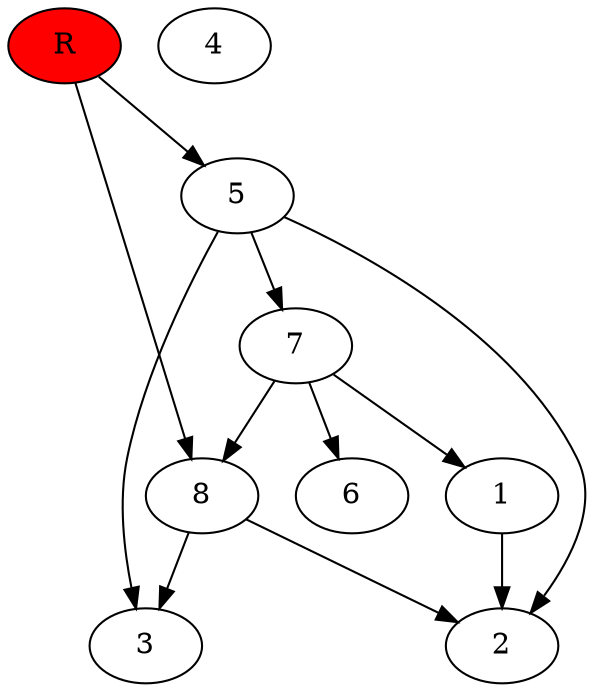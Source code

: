 digraph prb521 {
	1
	2
	3
	4
	5
	6
	7
	8
	R [fillcolor="#ff0000" style=filled]
	1 -> 2
	5 -> 2
	5 -> 3
	5 -> 7
	7 -> 1
	7 -> 6
	7 -> 8
	8 -> 2
	8 -> 3
	R -> 5
	R -> 8
}
